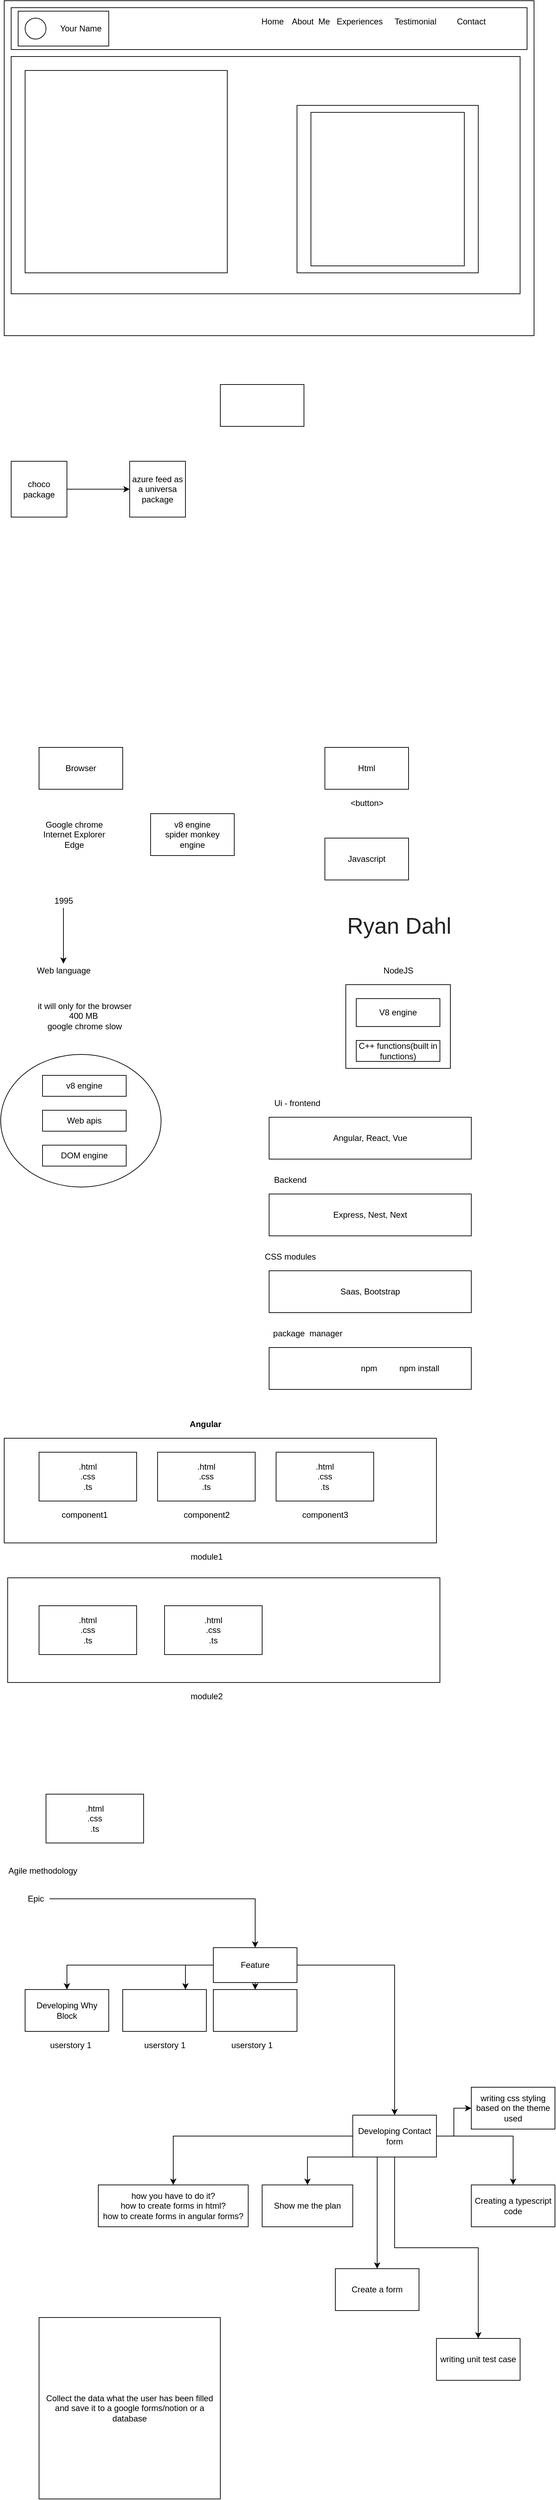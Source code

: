 <mxfile version="14.7.1" type="github"><diagram id="wzkuibhpYf5KXb3V3t2Z" name="Page-1"><mxGraphModel dx="1422" dy="762" grid="1" gridSize="10" guides="1" tooltips="1" connect="1" arrows="1" fold="1" page="1" pageScale="1" pageWidth="850" pageHeight="1100" math="0" shadow="0"><root><mxCell id="0"/><mxCell id="1" parent="0"/><mxCell id="ArmOM3hpgRFSt8zeW80N-42" value="" style="rounded=0;whiteSpace=wrap;html=1;" parent="1" vertex="1"><mxGeometry x="40" y="2130" width="620" height="150" as="geometry"/></mxCell><mxCell id="ArmOM3hpgRFSt8zeW80N-14" value="" style="rounded=0;whiteSpace=wrap;html=1;" parent="1" vertex="1"><mxGeometry x="530" y="1480" width="150" height="120" as="geometry"/></mxCell><mxCell id="1rzdlwPqt-k7739ZU2wA-2" value="" style="rounded=0;whiteSpace=wrap;html=1;" parent="1" vertex="1"><mxGeometry x="40" y="70" width="760" height="480" as="geometry"/></mxCell><mxCell id="1rzdlwPqt-k7739ZU2wA-11" value="" style="rounded=0;whiteSpace=wrap;html=1;" parent="1" vertex="1"><mxGeometry x="50" y="80" width="740" height="60" as="geometry"/></mxCell><mxCell id="1rzdlwPqt-k7739ZU2wA-19" value="" style="rounded=0;whiteSpace=wrap;html=1;" parent="1" vertex="1"><mxGeometry x="60" y="85" width="130" height="50" as="geometry"/></mxCell><mxCell id="1rzdlwPqt-k7739ZU2wA-13" value="" style="rounded=0;whiteSpace=wrap;html=1;" parent="1" vertex="1"><mxGeometry x="50" y="150" width="730" height="340" as="geometry"/></mxCell><mxCell id="1rzdlwPqt-k7739ZU2wA-3" value="Your Name" style="text;html=1;strokeColor=none;fillColor=none;align=center;verticalAlign=middle;whiteSpace=wrap;rounded=0;" parent="1" vertex="1"><mxGeometry x="110" y="100" width="80" height="20" as="geometry"/></mxCell><mxCell id="1rzdlwPqt-k7739ZU2wA-4" value="Home" style="text;html=1;strokeColor=none;fillColor=none;align=center;verticalAlign=middle;whiteSpace=wrap;rounded=0;" parent="1" vertex="1"><mxGeometry x="405" y="90" width="40" height="20" as="geometry"/></mxCell><mxCell id="1rzdlwPqt-k7739ZU2wA-5" value="About&amp;nbsp; Me" style="text;html=1;strokeColor=none;fillColor=none;align=center;verticalAlign=middle;whiteSpace=wrap;rounded=0;" parent="1" vertex="1"><mxGeometry x="450" y="90" width="60" height="20" as="geometry"/></mxCell><mxCell id="1rzdlwPqt-k7739ZU2wA-6" value="Experiences" style="text;html=1;strokeColor=none;fillColor=none;align=center;verticalAlign=middle;whiteSpace=wrap;rounded=0;" parent="1" vertex="1"><mxGeometry x="520" y="90" width="60" height="20" as="geometry"/></mxCell><mxCell id="1rzdlwPqt-k7739ZU2wA-7" value="Testimonial" style="text;html=1;strokeColor=none;fillColor=none;align=center;verticalAlign=middle;whiteSpace=wrap;rounded=0;" parent="1" vertex="1"><mxGeometry x="600" y="90" width="60" height="20" as="geometry"/></mxCell><mxCell id="1rzdlwPqt-k7739ZU2wA-8" value="Contact" style="text;html=1;strokeColor=none;fillColor=none;align=center;verticalAlign=middle;whiteSpace=wrap;rounded=0;" parent="1" vertex="1"><mxGeometry x="680" y="90" width="60" height="20" as="geometry"/></mxCell><mxCell id="1rzdlwPqt-k7739ZU2wA-9" value="" style="whiteSpace=wrap;html=1;aspect=fixed;" parent="1" vertex="1"><mxGeometry x="70" y="170" width="290" height="290" as="geometry"/></mxCell><mxCell id="1rzdlwPqt-k7739ZU2wA-10" value="Description" style="rounded=0;whiteSpace=wrap;html=1;" parent="1" vertex="1"><mxGeometry x="460" y="220" width="260" height="240" as="geometry"/></mxCell><mxCell id="1rzdlwPqt-k7739ZU2wA-14" value="Welcome" style="rounded=0;whiteSpace=wrap;html=1;" parent="1" vertex="1"><mxGeometry x="500" y="250" width="190" height="40" as="geometry"/></mxCell><mxCell id="1rzdlwPqt-k7739ZU2wA-15" value="Name introduction" style="rounded=0;whiteSpace=wrap;html=1;" parent="1" vertex="1"><mxGeometry x="495" y="310" width="190" height="40" as="geometry"/></mxCell><mxCell id="1rzdlwPqt-k7739ZU2wA-16" value="paragraph" style="rounded=0;whiteSpace=wrap;html=1;" parent="1" vertex="1"><mxGeometry x="495" y="370" width="190" height="40" as="geometry"/></mxCell><mxCell id="1rzdlwPqt-k7739ZU2wA-17" value="" style="whiteSpace=wrap;html=1;aspect=fixed;" parent="1" vertex="1"><mxGeometry x="480" y="230" width="220" height="220" as="geometry"/></mxCell><mxCell id="1rzdlwPqt-k7739ZU2wA-18" value="" style="ellipse;whiteSpace=wrap;html=1;aspect=fixed;" parent="1" vertex="1"><mxGeometry x="70" y="95" width="30" height="30" as="geometry"/></mxCell><mxCell id="1rzdlwPqt-k7739ZU2wA-21" style="edgeStyle=orthogonalEdgeStyle;rounded=0;orthogonalLoop=1;jettySize=auto;html=1;" parent="1" source="1rzdlwPqt-k7739ZU2wA-20" target="1rzdlwPqt-k7739ZU2wA-22" edge="1"><mxGeometry relative="1" as="geometry"><mxPoint x="260" y="770" as="targetPoint"/></mxGeometry></mxCell><mxCell id="1rzdlwPqt-k7739ZU2wA-20" value="choco package&lt;br&gt;" style="whiteSpace=wrap;html=1;aspect=fixed;" parent="1" vertex="1"><mxGeometry x="50" y="730" width="80" height="80" as="geometry"/></mxCell><mxCell id="1rzdlwPqt-k7739ZU2wA-22" value="azure feed as a universa package" style="whiteSpace=wrap;html=1;aspect=fixed;" parent="1" vertex="1"><mxGeometry x="220" y="730" width="80" height="80" as="geometry"/></mxCell><mxCell id="1rzdlwPqt-k7739ZU2wA-23" value="" style="rounded=0;whiteSpace=wrap;html=1;" parent="1" vertex="1"><mxGeometry x="350" y="620" width="120" height="60" as="geometry"/></mxCell><mxCell id="ArmOM3hpgRFSt8zeW80N-1" value="Browser" style="rounded=0;whiteSpace=wrap;html=1;" parent="1" vertex="1"><mxGeometry x="90" y="1140" width="120" height="60" as="geometry"/></mxCell><mxCell id="ArmOM3hpgRFSt8zeW80N-2" value="Google chrome&lt;br&gt;Internet Explorer&lt;br&gt;Edge" style="text;html=1;align=center;verticalAlign=middle;resizable=0;points=[];autosize=1;strokeColor=none;" parent="1" vertex="1"><mxGeometry x="90" y="1240" width="100" height="50" as="geometry"/></mxCell><mxCell id="ArmOM3hpgRFSt8zeW80N-5" value="" style="edgeStyle=orthogonalEdgeStyle;rounded=0;orthogonalLoop=1;jettySize=auto;html=1;" parent="1" source="ArmOM3hpgRFSt8zeW80N-3" target="ArmOM3hpgRFSt8zeW80N-4" edge="1"><mxGeometry relative="1" as="geometry"/></mxCell><mxCell id="ArmOM3hpgRFSt8zeW80N-3" value="1995" style="text;html=1;align=center;verticalAlign=middle;resizable=0;points=[];autosize=1;strokeColor=none;" parent="1" vertex="1"><mxGeometry x="105" y="1350" width="40" height="20" as="geometry"/></mxCell><mxCell id="ArmOM3hpgRFSt8zeW80N-4" value="Web language" style="text;html=1;align=center;verticalAlign=middle;resizable=0;points=[];autosize=1;strokeColor=none;" parent="1" vertex="1"><mxGeometry x="80" y="1450" width="90" height="20" as="geometry"/></mxCell><mxCell id="ArmOM3hpgRFSt8zeW80N-6" value="Javascript" style="rounded=0;whiteSpace=wrap;html=1;" parent="1" vertex="1"><mxGeometry x="500" y="1270" width="120" height="60" as="geometry"/></mxCell><mxCell id="ArmOM3hpgRFSt8zeW80N-7" value="Html" style="rounded=0;whiteSpace=wrap;html=1;" parent="1" vertex="1"><mxGeometry x="500" y="1140" width="120" height="60" as="geometry"/></mxCell><mxCell id="ArmOM3hpgRFSt8zeW80N-9" value="&amp;lt;button&amp;gt;" style="text;html=1;align=center;verticalAlign=middle;resizable=0;points=[];autosize=1;strokeColor=none;" parent="1" vertex="1"><mxGeometry x="530" y="1210" width="60" height="20" as="geometry"/></mxCell><mxCell id="ArmOM3hpgRFSt8zeW80N-10" value="v8 engine&lt;br&gt;spider monkey&lt;br&gt;engine" style="rounded=0;whiteSpace=wrap;html=1;" parent="1" vertex="1"><mxGeometry x="250" y="1235" width="120" height="60" as="geometry"/></mxCell><mxCell id="ArmOM3hpgRFSt8zeW80N-11" value="&lt;span style=&quot;color: rgb(34, 34, 34); font-family: &amp;quot;google sans&amp;quot;, arial, sans-serif; font-size: 32px; font-style: normal; font-weight: 400; letter-spacing: normal; text-align: left; text-indent: 0px; text-transform: none; word-spacing: 0px; background-color: rgb(255, 255, 255); display: inline; float: none;&quot;&gt;Ryan Dahl&lt;/span&gt;" style="text;whiteSpace=wrap;html=1;" parent="1" vertex="1"><mxGeometry x="530" y="1370" width="170" height="40" as="geometry"/></mxCell><mxCell id="ArmOM3hpgRFSt8zeW80N-12" value="it will only for the browser&lt;br&gt;400 MB&amp;nbsp;&lt;br&gt;google chrome slow&lt;br&gt;" style="text;html=1;align=center;verticalAlign=middle;resizable=0;points=[];autosize=1;strokeColor=none;" parent="1" vertex="1"><mxGeometry x="80" y="1500" width="150" height="50" as="geometry"/></mxCell><mxCell id="ArmOM3hpgRFSt8zeW80N-13" value="V8 engine" style="rounded=0;whiteSpace=wrap;html=1;" parent="1" vertex="1"><mxGeometry x="545" y="1500" width="120" height="40" as="geometry"/></mxCell><mxCell id="ArmOM3hpgRFSt8zeW80N-15" value="" style="ellipse;whiteSpace=wrap;html=1;" parent="1" vertex="1"><mxGeometry x="35" y="1580" width="230" height="190" as="geometry"/></mxCell><mxCell id="ArmOM3hpgRFSt8zeW80N-17" value="v8 engine" style="rounded=0;whiteSpace=wrap;html=1;" parent="1" vertex="1"><mxGeometry x="95" y="1610" width="120" height="30" as="geometry"/></mxCell><mxCell id="ArmOM3hpgRFSt8zeW80N-18" value="Web apis" style="rounded=0;whiteSpace=wrap;html=1;" parent="1" vertex="1"><mxGeometry x="95" y="1660" width="120" height="30" as="geometry"/></mxCell><mxCell id="ArmOM3hpgRFSt8zeW80N-19" value="DOM engine" style="rounded=0;whiteSpace=wrap;html=1;" parent="1" vertex="1"><mxGeometry x="95" y="1710" width="120" height="30" as="geometry"/></mxCell><mxCell id="ArmOM3hpgRFSt8zeW80N-20" value="C++ functions(built in functions)" style="rounded=0;whiteSpace=wrap;html=1;" parent="1" vertex="1"><mxGeometry x="545" y="1560" width="120" height="30" as="geometry"/></mxCell><mxCell id="ArmOM3hpgRFSt8zeW80N-21" value="NodeJS" style="text;html=1;align=center;verticalAlign=middle;resizable=0;points=[];autosize=1;strokeColor=none;" parent="1" vertex="1"><mxGeometry x="575" y="1450" width="60" height="20" as="geometry"/></mxCell><mxCell id="ArmOM3hpgRFSt8zeW80N-22" value="Ui - frontend" style="text;html=1;align=center;verticalAlign=middle;resizable=0;points=[];autosize=1;strokeColor=none;" parent="1" vertex="1"><mxGeometry x="420" y="1640" width="80" height="20" as="geometry"/></mxCell><mxCell id="ArmOM3hpgRFSt8zeW80N-23" value="Angular, React, Vue" style="rounded=0;whiteSpace=wrap;html=1;" parent="1" vertex="1"><mxGeometry x="420" y="1670" width="290" height="60" as="geometry"/></mxCell><mxCell id="ArmOM3hpgRFSt8zeW80N-24" value="Backend" style="text;html=1;align=center;verticalAlign=middle;resizable=0;points=[];autosize=1;strokeColor=none;" parent="1" vertex="1"><mxGeometry x="420" y="1750" width="60" height="20" as="geometry"/></mxCell><mxCell id="ArmOM3hpgRFSt8zeW80N-25" value="Express, Nest, Next" style="rounded=0;whiteSpace=wrap;html=1;" parent="1" vertex="1"><mxGeometry x="420" y="1780" width="290" height="60" as="geometry"/></mxCell><mxCell id="ArmOM3hpgRFSt8zeW80N-26" value="CSS modules" style="text;html=1;align=center;verticalAlign=middle;resizable=0;points=[];autosize=1;strokeColor=none;" parent="1" vertex="1"><mxGeometry x="405" y="1860" width="90" height="20" as="geometry"/></mxCell><mxCell id="ArmOM3hpgRFSt8zeW80N-27" value="Saas, Bootstrap" style="rounded=0;whiteSpace=wrap;html=1;" parent="1" vertex="1"><mxGeometry x="420" y="1890" width="290" height="60" as="geometry"/></mxCell><mxCell id="ArmOM3hpgRFSt8zeW80N-28" value="npm&amp;nbsp;" style="rounded=0;whiteSpace=wrap;html=1;" parent="1" vertex="1"><mxGeometry x="420" y="2000" width="290" height="60" as="geometry"/></mxCell><mxCell id="ArmOM3hpgRFSt8zeW80N-29" value="package&amp;nbsp; manager" style="text;html=1;align=center;verticalAlign=middle;resizable=0;points=[];autosize=1;strokeColor=none;" parent="1" vertex="1"><mxGeometry x="420" y="1970" width="110" height="20" as="geometry"/></mxCell><mxCell id="ArmOM3hpgRFSt8zeW80N-30" value="npm install" style="text;html=1;align=center;verticalAlign=middle;resizable=0;points=[];autosize=1;strokeColor=none;" parent="1" vertex="1"><mxGeometry x="600" y="2020" width="70" height="20" as="geometry"/></mxCell><mxCell id="ArmOM3hpgRFSt8zeW80N-31" value="&lt;b&gt;Angular&amp;nbsp;&lt;/b&gt;" style="text;html=1;align=center;verticalAlign=middle;resizable=0;points=[];autosize=1;strokeColor=none;" parent="1" vertex="1"><mxGeometry x="300" y="2100" width="60" height="20" as="geometry"/></mxCell><mxCell id="ArmOM3hpgRFSt8zeW80N-32" value=".html&lt;br&gt;.css&lt;br&gt;.ts" style="rounded=0;whiteSpace=wrap;html=1;" parent="1" vertex="1"><mxGeometry x="90" y="2150" width="140" height="70" as="geometry"/></mxCell><mxCell id="ArmOM3hpgRFSt8zeW80N-33" value="component1" style="text;html=1;align=center;verticalAlign=middle;resizable=0;points=[];autosize=1;strokeColor=none;" parent="1" vertex="1"><mxGeometry x="115" y="2230" width="80" height="20" as="geometry"/></mxCell><mxCell id="ArmOM3hpgRFSt8zeW80N-36" value=".html&lt;br&gt;.css&lt;br&gt;.ts" style="rounded=0;whiteSpace=wrap;html=1;" parent="1" vertex="1"><mxGeometry x="260" y="2150" width="140" height="70" as="geometry"/></mxCell><mxCell id="ArmOM3hpgRFSt8zeW80N-37" value=".html&lt;br&gt;.css&lt;br&gt;.ts" style="rounded=0;whiteSpace=wrap;html=1;" parent="1" vertex="1"><mxGeometry x="430" y="2150" width="140" height="70" as="geometry"/></mxCell><mxCell id="ArmOM3hpgRFSt8zeW80N-38" value="component2" style="text;html=1;align=center;verticalAlign=middle;resizable=0;points=[];autosize=1;strokeColor=none;" parent="1" vertex="1"><mxGeometry x="290" y="2230" width="80" height="20" as="geometry"/></mxCell><mxCell id="ArmOM3hpgRFSt8zeW80N-39" value="component3" style="text;html=1;align=center;verticalAlign=middle;resizable=0;points=[];autosize=1;strokeColor=none;" parent="1" vertex="1"><mxGeometry x="460" y="2230" width="80" height="20" as="geometry"/></mxCell><mxCell id="ArmOM3hpgRFSt8zeW80N-43" value="module1" style="text;html=1;align=center;verticalAlign=middle;resizable=0;points=[];autosize=1;strokeColor=none;" parent="1" vertex="1"><mxGeometry x="300" y="2290" width="60" height="20" as="geometry"/></mxCell><mxCell id="ArmOM3hpgRFSt8zeW80N-44" value="" style="rounded=0;whiteSpace=wrap;html=1;" parent="1" vertex="1"><mxGeometry x="45" y="2330" width="620" height="150" as="geometry"/></mxCell><mxCell id="ArmOM3hpgRFSt8zeW80N-45" value="module2" style="text;html=1;align=center;verticalAlign=middle;resizable=0;points=[];autosize=1;strokeColor=none;" parent="1" vertex="1"><mxGeometry x="300" y="2490" width="60" height="20" as="geometry"/></mxCell><mxCell id="ArmOM3hpgRFSt8zeW80N-46" value=".html&lt;br&gt;.css&lt;br&gt;.ts" style="rounded=0;whiteSpace=wrap;html=1;" parent="1" vertex="1"><mxGeometry x="90" y="2370" width="140" height="70" as="geometry"/></mxCell><mxCell id="ArmOM3hpgRFSt8zeW80N-47" value=".html&lt;br&gt;.css&lt;br&gt;.ts" style="rounded=0;whiteSpace=wrap;html=1;" parent="1" vertex="1"><mxGeometry x="270" y="2370" width="140" height="70" as="geometry"/></mxCell><mxCell id="ArmOM3hpgRFSt8zeW80N-50" value=".html&lt;br&gt;.css&lt;br&gt;.ts" style="rounded=0;whiteSpace=wrap;html=1;" parent="1" vertex="1"><mxGeometry x="100" y="2640" width="140" height="70" as="geometry"/></mxCell><mxCell id="g8wSftF9nO674NOzhg4E-1" value="Agile methodology" style="text;html=1;align=center;verticalAlign=middle;resizable=0;points=[];autosize=1;strokeColor=none;" parent="1" vertex="1"><mxGeometry x="40" y="2740" width="110" height="20" as="geometry"/></mxCell><mxCell id="g8wSftF9nO674NOzhg4E-3" style="edgeStyle=orthogonalEdgeStyle;rounded=0;orthogonalLoop=1;jettySize=auto;html=1;" parent="1" source="g8wSftF9nO674NOzhg4E-2" target="g8wSftF9nO674NOzhg4E-4" edge="1"><mxGeometry relative="1" as="geometry"><mxPoint x="85" y="2870" as="targetPoint"/></mxGeometry></mxCell><mxCell id="g8wSftF9nO674NOzhg4E-2" value="Epic" style="text;html=1;align=center;verticalAlign=middle;resizable=0;points=[];autosize=1;strokeColor=none;" parent="1" vertex="1"><mxGeometry x="65" y="2780" width="40" height="20" as="geometry"/></mxCell><mxCell id="g8wSftF9nO674NOzhg4E-5" style="edgeStyle=orthogonalEdgeStyle;rounded=0;orthogonalLoop=1;jettySize=auto;html=1;" parent="1" source="g8wSftF9nO674NOzhg4E-4" target="g8wSftF9nO674NOzhg4E-6" edge="1"><mxGeometry relative="1" as="geometry"><mxPoint x="400" y="2970" as="targetPoint"/></mxGeometry></mxCell><mxCell id="g8wSftF9nO674NOzhg4E-10" style="edgeStyle=orthogonalEdgeStyle;rounded=0;orthogonalLoop=1;jettySize=auto;html=1;entryX=0.75;entryY=0;entryDx=0;entryDy=0;" parent="1" source="g8wSftF9nO674NOzhg4E-4" target="g8wSftF9nO674NOzhg4E-7" edge="1"><mxGeometry relative="1" as="geometry"/></mxCell><mxCell id="g8wSftF9nO674NOzhg4E-11" style="edgeStyle=orthogonalEdgeStyle;rounded=0;orthogonalLoop=1;jettySize=auto;html=1;" parent="1" source="g8wSftF9nO674NOzhg4E-4" target="g8wSftF9nO674NOzhg4E-8" edge="1"><mxGeometry relative="1" as="geometry"/></mxCell><mxCell id="g8wSftF9nO674NOzhg4E-12" style="edgeStyle=orthogonalEdgeStyle;rounded=0;orthogonalLoop=1;jettySize=auto;html=1;entryX=0.5;entryY=0;entryDx=0;entryDy=0;" parent="1" source="g8wSftF9nO674NOzhg4E-4" target="g8wSftF9nO674NOzhg4E-9" edge="1"><mxGeometry relative="1" as="geometry"/></mxCell><mxCell id="g8wSftF9nO674NOzhg4E-4" value="Feature" style="rounded=0;whiteSpace=wrap;html=1;" parent="1" vertex="1"><mxGeometry x="340" y="2860" width="120" height="50" as="geometry"/></mxCell><mxCell id="g8wSftF9nO674NOzhg4E-6" value="Developing Why Block" style="rounded=0;whiteSpace=wrap;html=1;" parent="1" vertex="1"><mxGeometry x="70" y="2920" width="120" height="60" as="geometry"/></mxCell><mxCell id="g8wSftF9nO674NOzhg4E-7" value="" style="rounded=0;whiteSpace=wrap;html=1;" parent="1" vertex="1"><mxGeometry x="210" y="2920" width="120" height="60" as="geometry"/></mxCell><mxCell id="g8wSftF9nO674NOzhg4E-8" value="" style="rounded=0;whiteSpace=wrap;html=1;" parent="1" vertex="1"><mxGeometry x="340" y="2920" width="120" height="60" as="geometry"/></mxCell><mxCell id="g8wSftF9nO674NOzhg4E-17" style="edgeStyle=orthogonalEdgeStyle;rounded=0;orthogonalLoop=1;jettySize=auto;html=1;" parent="1" source="g8wSftF9nO674NOzhg4E-9" target="g8wSftF9nO674NOzhg4E-18" edge="1"><mxGeometry relative="1" as="geometry"><mxPoint x="555" y="3130" as="targetPoint"/></mxGeometry></mxCell><mxCell id="g8wSftF9nO674NOzhg4E-22" style="edgeStyle=orthogonalEdgeStyle;rounded=0;orthogonalLoop=1;jettySize=auto;html=1;entryX=0.5;entryY=0;entryDx=0;entryDy=0;" parent="1" source="g8wSftF9nO674NOzhg4E-9" target="g8wSftF9nO674NOzhg4E-20" edge="1"><mxGeometry relative="1" as="geometry"><Array as="points"><mxPoint x="550" y="3160"/><mxPoint x="475" y="3160"/></Array></mxGeometry></mxCell><mxCell id="g8wSftF9nO674NOzhg4E-25" style="edgeStyle=orthogonalEdgeStyle;rounded=0;orthogonalLoop=1;jettySize=auto;html=1;entryX=0.5;entryY=0;entryDx=0;entryDy=0;" parent="1" source="g8wSftF9nO674NOzhg4E-9" target="g8wSftF9nO674NOzhg4E-21" edge="1"><mxGeometry relative="1" as="geometry"><Array as="points"><mxPoint x="560" y="3130"/><mxPoint x="560" y="3130"/></Array></mxGeometry></mxCell><mxCell id="g8wSftF9nO674NOzhg4E-27" style="edgeStyle=orthogonalEdgeStyle;rounded=0;orthogonalLoop=1;jettySize=auto;html=1;entryX=0.5;entryY=0;entryDx=0;entryDy=0;" parent="1" source="g8wSftF9nO674NOzhg4E-9" target="g8wSftF9nO674NOzhg4E-26" edge="1"><mxGeometry relative="1" as="geometry"/></mxCell><mxCell id="g8wSftF9nO674NOzhg4E-29" style="edgeStyle=orthogonalEdgeStyle;rounded=0;orthogonalLoop=1;jettySize=auto;html=1;" parent="1" source="g8wSftF9nO674NOzhg4E-9" target="g8wSftF9nO674NOzhg4E-30" edge="1"><mxGeometry relative="1" as="geometry"><mxPoint x="700" y="3400" as="targetPoint"/></mxGeometry></mxCell><mxCell id="g8wSftF9nO674NOzhg4E-31" style="edgeStyle=orthogonalEdgeStyle;rounded=0;orthogonalLoop=1;jettySize=auto;html=1;" parent="1" source="g8wSftF9nO674NOzhg4E-9" target="g8wSftF9nO674NOzhg4E-32" edge="1"><mxGeometry relative="1" as="geometry"><mxPoint x="700" y="3090" as="targetPoint"/></mxGeometry></mxCell><mxCell id="g8wSftF9nO674NOzhg4E-9" value="Developing Contact form" style="rounded=0;whiteSpace=wrap;html=1;" parent="1" vertex="1"><mxGeometry x="540" y="3100" width="120" height="60" as="geometry"/></mxCell><mxCell id="g8wSftF9nO674NOzhg4E-13" value="userstory 1" style="text;html=1;align=center;verticalAlign=middle;resizable=0;points=[];autosize=1;strokeColor=none;" parent="1" vertex="1"><mxGeometry x="100" y="2990" width="70" height="20" as="geometry"/></mxCell><mxCell id="g8wSftF9nO674NOzhg4E-14" value="userstory 1" style="text;html=1;align=center;verticalAlign=middle;resizable=0;points=[];autosize=1;strokeColor=none;" parent="1" vertex="1"><mxGeometry x="235" y="2990" width="70" height="20" as="geometry"/></mxCell><mxCell id="g8wSftF9nO674NOzhg4E-15" value="userstory 1" style="text;html=1;align=center;verticalAlign=middle;resizable=0;points=[];autosize=1;strokeColor=none;" parent="1" vertex="1"><mxGeometry x="360" y="2990" width="70" height="20" as="geometry"/></mxCell><mxCell id="g8wSftF9nO674NOzhg4E-18" value="how you have to do it?&lt;br&gt;how to create forms in html?&lt;br&gt;how to create forms in angular forms?" style="rounded=0;whiteSpace=wrap;html=1;" parent="1" vertex="1"><mxGeometry x="175" y="3200" width="215" height="60" as="geometry"/></mxCell><mxCell id="g8wSftF9nO674NOzhg4E-20" value="Show me the plan" style="rounded=0;whiteSpace=wrap;html=1;" parent="1" vertex="1"><mxGeometry x="410" y="3200" width="130" height="60" as="geometry"/></mxCell><mxCell id="g8wSftF9nO674NOzhg4E-21" value="Create a form" style="rounded=0;whiteSpace=wrap;html=1;" parent="1" vertex="1"><mxGeometry x="515" y="3320" width="120" height="60" as="geometry"/></mxCell><mxCell id="g8wSftF9nO674NOzhg4E-23" value="" style="whiteSpace=wrap;html=1;aspect=fixed;" parent="1" vertex="1"><mxGeometry x="90" y="3390" width="260" height="260" as="geometry"/></mxCell><mxCell id="g8wSftF9nO674NOzhg4E-24" value="Collect the data what the user has been filled&lt;br&gt;and save it to a google forms/notion or a database" style="text;html=1;strokeColor=none;fillColor=none;align=center;verticalAlign=middle;whiteSpace=wrap;rounded=0;" parent="1" vertex="1"><mxGeometry x="90" y="3390" width="260" height="260" as="geometry"/></mxCell><mxCell id="g8wSftF9nO674NOzhg4E-26" value="Creating a typescript code" style="rounded=0;whiteSpace=wrap;html=1;" parent="1" vertex="1"><mxGeometry x="710" y="3200" width="120" height="60" as="geometry"/></mxCell><mxCell id="g8wSftF9nO674NOzhg4E-30" value="writing unit test case" style="rounded=0;whiteSpace=wrap;html=1;" parent="1" vertex="1"><mxGeometry x="660" y="3420" width="120" height="60" as="geometry"/></mxCell><mxCell id="g8wSftF9nO674NOzhg4E-32" value="writing css styling based on the theme used" style="rounded=0;whiteSpace=wrap;html=1;" parent="1" vertex="1"><mxGeometry x="710" y="3060" width="120" height="60" as="geometry"/></mxCell></root></mxGraphModel></diagram></mxfile>